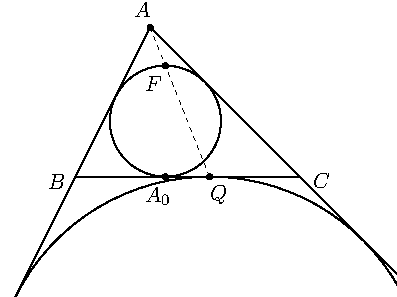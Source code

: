 import geometry;
size(7cm);

point B=(-1,0), C=(2,0), A=(0,2);

triangle t = triangle(A,B,C);
label("$A$", A, N*1.5+W*0.7, fontsize(11));
label("$B$", B, S*0.4+W*1.5, fontsize(11));
label("$C$", C, S*0.4+E*2, fontsize(11));


//label("$A$", "$B$", "$C$", t);
//label("$A$","$B$","$C$", t, alignFactor=1);

/*
dot("$A$", A, S*1.5+W*2);
label("$B$", t.B);
dot("$C$", C);
*/

draw(line(A, false, B), linewidth(0.5));
draw(line(A, false, C), linewidth(0.5));
draw(segment(B,C), linewidth(0.5));

/* View the definition of circle circle(point,point,point) */
//circle cc=circle(A,B,C);
//draw(cc, blue);
//dot(cc.C, blue);

/* View the definition of circle incircle(point,point,point) */
circle ic=incircle(A,B,C);
draw(ic);
//dot(ic.C, red);

point Ap = intersectionpoints(ic, t.BC)[0];
dot("$A_0$", Ap, S*1.5+W*0.5, fontsize(11));

//draw(segment(A, Ap), StickIntervalMarker(1, 2, 4, 2, linewidth(1)));

/* View the definition of circle excircle(point,point,point) */
circle ec=excircle(C, B, A);
/* View the definition of void clipdraw(picture,Label,path,align,pen,arrowbar,arrowbar,real,real,Label,marker) */
clipdraw(ec);

point Q = intersectionpoints(ec, t.BC)[0];
dot("$Q$", Q, S*1.3+E*0.7, fontsize(11));


point F = intersectionpoints(line(A, Q), ic)[1];
dot("$F$", F, S*1.5+W, fontsize(11));
//draw(segment(B, A1), StickIntervalMarker(1, 2, 4, 2, linewidth(1)));

draw(segment(A, Q), dashed+linewidth(0.3));

dot(A);
//dot(B);
//dot(C);
/*
circle ec=excircle(A,C,B);
clipdraw(ec, green);
dot(ec.C, green);

ec=excircle(B, A, C);
clipdraw(ec, green);
dot(ec.C, green);

dot("G",centroid(A,B,C),NE);
*/
// Enlarge the bounding box of the current picture
draw(box((-2,-1.6), (3.3, 2.3)), invisible);
